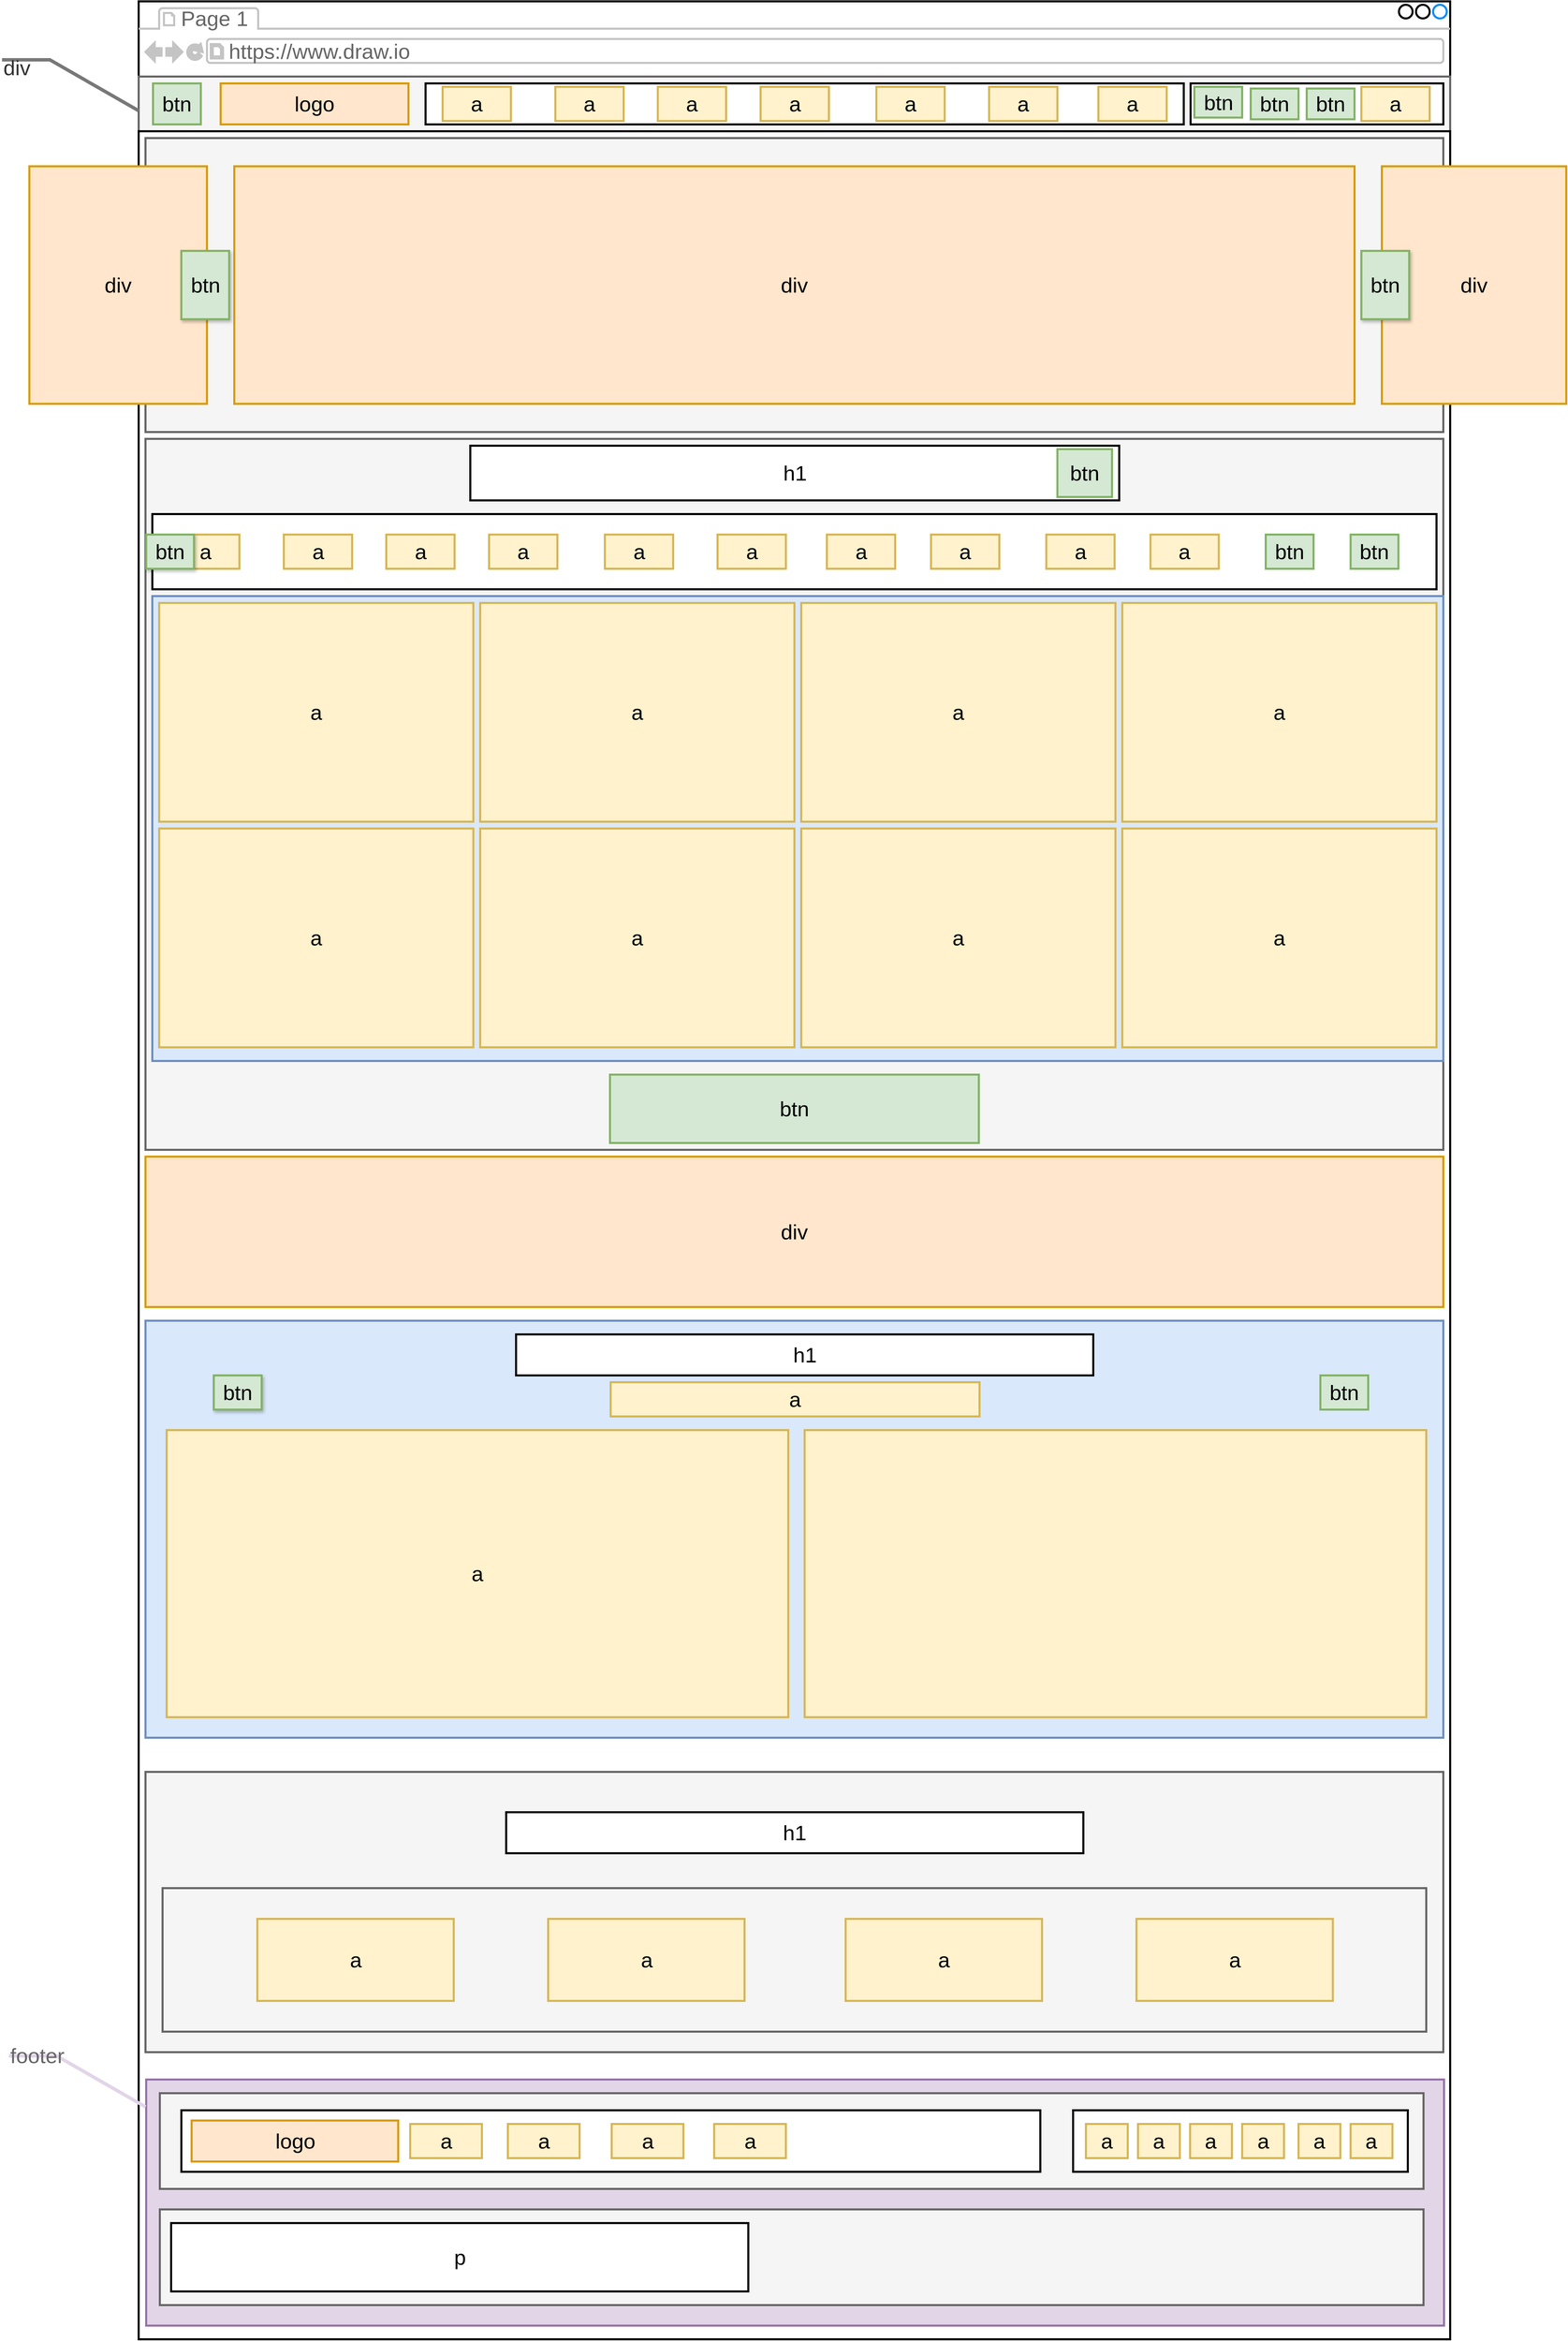 <mxfile version="21.1.2" type="device">
  <diagram name="Page-1" id="03018318-947c-dd8e-b7a3-06fadd420f32">
    <mxGraphModel dx="6120" dy="3320" grid="1" gridSize="10" guides="1" tooltips="1" connect="1" arrows="1" fold="1" page="1" pageScale="1" pageWidth="1920" pageHeight="1200" background="none" math="0" shadow="0">
      <root>
        <mxCell id="0" />
        <mxCell id="1" parent="0" />
        <mxCell id="IyQjWxYwGwcPTdUjTPlc-4" value="" style="strokeWidth=3;shadow=0;dashed=0;align=center;html=1;shape=mxgraph.mockup.containers.browserWindow;rSize=0;strokeColor=default;strokeColor2=#008cff;strokeColor3=#c4c4c4;mainText=,;recursiveResize=0;fillColor=default;rounded=0;fontSize=31;" parent="1" vertex="1">
          <mxGeometry width="1920" height="110" as="geometry" />
        </mxCell>
        <mxCell id="IyQjWxYwGwcPTdUjTPlc-5" value="Page 1" style="strokeWidth=1;shadow=0;dashed=0;align=center;html=1;shape=mxgraph.mockup.containers.anchor;fontSize=31;fontColor=#666666;align=left;whiteSpace=wrap;" parent="IyQjWxYwGwcPTdUjTPlc-4" vertex="1">
          <mxGeometry x="60" y="12" width="110" height="26" as="geometry" />
        </mxCell>
        <mxCell id="IyQjWxYwGwcPTdUjTPlc-6" value="https://www.draw.io" style="strokeWidth=1;shadow=0;dashed=0;align=center;html=1;shape=mxgraph.mockup.containers.anchor;rSize=0;fontSize=31;fontColor=#666666;align=left;" parent="IyQjWxYwGwcPTdUjTPlc-4" vertex="1">
          <mxGeometry x="130" y="60" width="250" height="26" as="geometry" />
        </mxCell>
        <mxCell id="IyQjWxYwGwcPTdUjTPlc-7" value="" style="rounded=0;whiteSpace=wrap;html=1;fillColor=#f5f5f5;strokeWidth=3;align=left;strokeColor=#666666;fontColor=#333333;fontSize=31;" parent="1" vertex="1">
          <mxGeometry y="110" width="1920" height="80" as="geometry" />
        </mxCell>
        <mxCell id="IyQjWxYwGwcPTdUjTPlc-8" value="&lt;p style=&quot;line-height: 120%; font-size: 31px;&quot;&gt;&lt;br style=&quot;font-size: 31px;&quot;&gt;&lt;/p&gt;" style="rounded=0;whiteSpace=wrap;html=1;fillColor=none;strokeWidth=3;align=left;fontSize=31;" parent="1" vertex="1">
          <mxGeometry y="190" width="1920" height="3230" as="geometry" />
        </mxCell>
        <mxCell id="IyQjWxYwGwcPTdUjTPlc-17" value="" style="rounded=0;whiteSpace=wrap;html=1;strokeWidth=3;fontFamily=Helvetica;fontSize=31;glass=0;shadow=0;fillColor=#f5f5f5;strokeColor=#666666;fontColor=#333333;" parent="1" vertex="1">
          <mxGeometry x="10" y="200" width="1900" height="430" as="geometry" />
        </mxCell>
        <mxCell id="IyQjWxYwGwcPTdUjTPlc-188" value="div" style="rounded=0;whiteSpace=wrap;html=1;strokeWidth=3;fontFamily=Helvetica;fontSize=31;glass=0;shadow=0;fillColor=#ffe6cc;strokeColor=#d79b00;" parent="1" vertex="1">
          <mxGeometry x="1820" y="241.25" width="270" height="347.5" as="geometry" />
        </mxCell>
        <mxCell id="IyQjWxYwGwcPTdUjTPlc-18" value="" style="rounded=0;whiteSpace=wrap;html=1;strokeWidth=3;fontFamily=Helvetica;fontSize=31;glass=0;shadow=0;fillColor=#f5f5f5;fontColor=#333333;strokeColor=#666666;" parent="1" vertex="1">
          <mxGeometry x="10" y="640" width="1900" height="1040" as="geometry" />
        </mxCell>
        <mxCell id="IyQjWxYwGwcPTdUjTPlc-19" value="div" style="rounded=0;whiteSpace=wrap;html=1;strokeWidth=3;fontFamily=Helvetica;fontSize=31;glass=0;shadow=0;fillColor=#ffe6cc;strokeColor=#d79b00;" parent="1" vertex="1">
          <mxGeometry x="10" y="1690" width="1900" height="220" as="geometry" />
        </mxCell>
        <mxCell id="IyQjWxYwGwcPTdUjTPlc-20" value="" style="rounded=0;whiteSpace=wrap;html=1;strokeWidth=3;fontFamily=Helvetica;fontSize=31;glass=0;shadow=0;fillColor=#dae8fc;strokeColor=#6c8ebf;" parent="1" vertex="1">
          <mxGeometry x="10" y="1930" width="1900" height="610" as="geometry" />
        </mxCell>
        <mxCell id="IyQjWxYwGwcPTdUjTPlc-21" value="" style="rounded=0;whiteSpace=wrap;html=1;strokeWidth=3;fontFamily=Helvetica;fontSize=31;glass=0;shadow=0;fillColor=#f5f5f5;fontColor=#333333;strokeColor=#666666;" parent="1" vertex="1">
          <mxGeometry x="10" y="2590" width="1900" height="410" as="geometry" />
        </mxCell>
        <mxCell id="IyQjWxYwGwcPTdUjTPlc-22" value="" style="rounded=0;whiteSpace=wrap;html=1;strokeWidth=3;fontFamily=Helvetica;fontSize=31;glass=0;shadow=0;fillColor=#e1d5e7;strokeColor=#9673a6;" parent="1" vertex="1">
          <mxGeometry x="11" y="3040" width="1900" height="360" as="geometry" />
        </mxCell>
        <mxCell id="IyQjWxYwGwcPTdUjTPlc-24" value="div" style="rounded=0;whiteSpace=wrap;html=1;strokeWidth=3;fontFamily=Helvetica;fontSize=31;glass=0;shadow=0;fillColor=#ffe6cc;strokeColor=#d79b00;" parent="1" vertex="1">
          <mxGeometry x="140" y="241.25" width="1640" height="347.5" as="geometry" />
        </mxCell>
        <mxCell id="IyQjWxYwGwcPTdUjTPlc-28" value="" style="rounded=0;whiteSpace=wrap;html=1;strokeWidth=3;fontFamily=Helvetica;fontSize=31;glass=0;shadow=0;" parent="1" vertex="1">
          <mxGeometry x="20" y="750" width="1880" height="110" as="geometry" />
        </mxCell>
        <mxCell id="IyQjWxYwGwcPTdUjTPlc-29" value="h1" style="rounded=0;whiteSpace=wrap;html=1;strokeWidth=3;fontFamily=Helvetica;fontSize=31;glass=0;shadow=0;" parent="1" vertex="1">
          <mxGeometry x="485.5" y="650" width="950" height="80" as="geometry" />
        </mxCell>
        <mxCell id="IyQjWxYwGwcPTdUjTPlc-88" value="" style="rounded=0;whiteSpace=wrap;html=1;strokeWidth=3;fontFamily=Helvetica;fontSize=31;glass=0;shadow=0;" parent="1" vertex="1">
          <mxGeometry x="420" y="120" width="1110" height="60" as="geometry" />
        </mxCell>
        <mxCell id="IyQjWxYwGwcPTdUjTPlc-91" value="btn" style="rounded=0;whiteSpace=wrap;html=1;strokeWidth=3;fontFamily=Helvetica;fontSize=31;glass=0;shadow=0;fillColor=#d5e8d4;strokeColor=#82b366;" parent="1" vertex="1">
          <mxGeometry x="690" y="1570" width="540" height="100" as="geometry" />
        </mxCell>
        <mxCell id="IyQjWxYwGwcPTdUjTPlc-92" value="a" style="rounded=0;whiteSpace=wrap;html=1;strokeWidth=3;fontFamily=Helvetica;fontSize=31;glass=0;shadow=0;fillColor=#fff2cc;strokeColor=#d6b656;" parent="1" vertex="1">
          <mxGeometry x="41" y="2090" width="910" height="420" as="geometry" />
        </mxCell>
        <mxCell id="IyQjWxYwGwcPTdUjTPlc-99" value="h1" style="rounded=0;whiteSpace=wrap;html=1;strokeWidth=3;fontFamily=Helvetica;fontSize=31;glass=0;shadow=0;" parent="1" vertex="1">
          <mxGeometry x="538" y="2649" width="845" height="60" as="geometry" />
        </mxCell>
        <mxCell id="IyQjWxYwGwcPTdUjTPlc-100" value="btn" style="rounded=0;whiteSpace=wrap;html=1;strokeWidth=3;fontFamily=Helvetica;fontSize=31;glass=0;shadow=0;fillColor=#d5e8d4;strokeColor=#82b366;" parent="1" vertex="1">
          <mxGeometry x="1345" y="655" width="80" height="70" as="geometry" />
        </mxCell>
        <mxCell id="IyQjWxYwGwcPTdUjTPlc-102" value="&lt;font style=&quot;font-size: 31px;&quot;&gt;a&lt;/font&gt;" style="rounded=0;whiteSpace=wrap;html=1;strokeWidth=3;fontFamily=Helvetica;fontSize=31;glass=0;shadow=0;fillColor=#fff2cc;strokeColor=#d6b656;" parent="1" vertex="1">
          <mxGeometry x="445" y="125" width="100" height="50" as="geometry" />
        </mxCell>
        <mxCell id="IyQjWxYwGwcPTdUjTPlc-104" value="a" style="rounded=0;whiteSpace=wrap;html=1;strokeWidth=3;fontFamily=Helvetica;fontSize=31;glass=0;shadow=0;fillColor=#fff2cc;strokeColor=#d6b656;" parent="1" vertex="1">
          <mxGeometry x="610" y="125" width="100" height="50" as="geometry" />
        </mxCell>
        <mxCell id="IyQjWxYwGwcPTdUjTPlc-105" value="a" style="rounded=0;whiteSpace=wrap;html=1;strokeWidth=3;fontFamily=Helvetica;fontSize=31;glass=0;shadow=0;fillColor=#fff2cc;strokeColor=#d6b656;" parent="1" vertex="1">
          <mxGeometry x="760" y="125" width="100" height="50" as="geometry" />
        </mxCell>
        <mxCell id="IyQjWxYwGwcPTdUjTPlc-106" value="a" style="rounded=0;whiteSpace=wrap;html=1;strokeWidth=3;fontFamily=Helvetica;fontSize=31;glass=0;shadow=0;fillColor=#fff2cc;strokeColor=#d6b656;" parent="1" vertex="1">
          <mxGeometry x="910.5" y="125" width="100" height="50" as="geometry" />
        </mxCell>
        <mxCell id="IyQjWxYwGwcPTdUjTPlc-107" value="a" style="rounded=0;whiteSpace=wrap;html=1;strokeWidth=3;fontFamily=Helvetica;fontSize=31;glass=0;shadow=0;fillColor=#fff2cc;strokeColor=#d6b656;" parent="1" vertex="1">
          <mxGeometry x="1080" y="125" width="100" height="50" as="geometry" />
        </mxCell>
        <mxCell id="IyQjWxYwGwcPTdUjTPlc-108" value="a" style="rounded=0;whiteSpace=wrap;html=1;strokeWidth=3;fontFamily=Helvetica;fontSize=31;glass=0;shadow=0;fillColor=#fff2cc;strokeColor=#d6b656;" parent="1" vertex="1">
          <mxGeometry x="1405" y="125" width="100" height="50" as="geometry" />
        </mxCell>
        <mxCell id="IyQjWxYwGwcPTdUjTPlc-109" value="a" style="rounded=0;whiteSpace=wrap;html=1;strokeWidth=3;fontFamily=Helvetica;fontSize=31;glass=0;shadow=0;fillColor=#fff2cc;strokeColor=#d6b656;" parent="1" vertex="1">
          <mxGeometry x="1245" y="125" width="100" height="50" as="geometry" />
        </mxCell>
        <mxCell id="IyQjWxYwGwcPTdUjTPlc-111" value="" style="rounded=0;whiteSpace=wrap;html=1;strokeWidth=3;fontFamily=Helvetica;fontSize=31;glass=0;shadow=0;" parent="1" vertex="1">
          <mxGeometry x="1540" y="120" width="370" height="60" as="geometry" />
        </mxCell>
        <mxCell id="IyQjWxYwGwcPTdUjTPlc-119" value="a" style="rounded=0;whiteSpace=wrap;html=1;strokeWidth=3;fontFamily=Helvetica;fontSize=31;glass=0;shadow=0;fillColor=#fff2cc;strokeColor=#d6b656;" parent="1" vertex="1">
          <mxGeometry x="47.5" y="780" width="100" height="50" as="geometry" />
        </mxCell>
        <mxCell id="IyQjWxYwGwcPTdUjTPlc-120" value="a" style="rounded=0;whiteSpace=wrap;html=1;strokeWidth=3;fontFamily=Helvetica;fontSize=31;glass=0;shadow=0;fillColor=#fff2cc;strokeColor=#d6b656;" parent="1" vertex="1">
          <mxGeometry x="212.5" y="780" width="100" height="50" as="geometry" />
        </mxCell>
        <mxCell id="IyQjWxYwGwcPTdUjTPlc-121" value="a" style="rounded=0;whiteSpace=wrap;html=1;strokeWidth=3;fontFamily=Helvetica;fontSize=31;glass=0;shadow=0;fillColor=#fff2cc;strokeColor=#d6b656;" parent="1" vertex="1">
          <mxGeometry x="362.5" y="780" width="100" height="50" as="geometry" />
        </mxCell>
        <mxCell id="IyQjWxYwGwcPTdUjTPlc-122" value="a" style="rounded=0;whiteSpace=wrap;html=1;strokeWidth=3;fontFamily=Helvetica;fontSize=31;glass=0;shadow=0;fillColor=#fff2cc;strokeColor=#d6b656;" parent="1" vertex="1">
          <mxGeometry x="513" y="780" width="100" height="50" as="geometry" />
        </mxCell>
        <mxCell id="IyQjWxYwGwcPTdUjTPlc-123" value="a" style="rounded=0;whiteSpace=wrap;html=1;strokeWidth=3;fontFamily=Helvetica;fontSize=31;glass=0;shadow=0;fillColor=#fff2cc;strokeColor=#d6b656;" parent="1" vertex="1">
          <mxGeometry x="682.5" y="780" width="100" height="50" as="geometry" />
        </mxCell>
        <mxCell id="IyQjWxYwGwcPTdUjTPlc-124" value="a" style="rounded=0;whiteSpace=wrap;html=1;strokeWidth=3;fontFamily=Helvetica;fontSize=31;glass=0;shadow=0;fillColor=#fff2cc;strokeColor=#d6b656;" parent="1" vertex="1">
          <mxGeometry x="1007.5" y="780" width="100" height="50" as="geometry" />
        </mxCell>
        <mxCell id="IyQjWxYwGwcPTdUjTPlc-125" value="a" style="rounded=0;whiteSpace=wrap;html=1;strokeWidth=3;fontFamily=Helvetica;fontSize=31;glass=0;shadow=0;fillColor=#fff2cc;strokeColor=#d6b656;" parent="1" vertex="1">
          <mxGeometry x="847.5" y="780" width="100" height="50" as="geometry" />
        </mxCell>
        <mxCell id="IyQjWxYwGwcPTdUjTPlc-126" value="a" style="rounded=0;whiteSpace=wrap;html=1;strokeWidth=3;fontFamily=Helvetica;fontSize=31;glass=0;shadow=0;fillColor=#fff2cc;strokeColor=#d6b656;" parent="1" vertex="1">
          <mxGeometry x="1160" y="780" width="100" height="50" as="geometry" />
        </mxCell>
        <mxCell id="IyQjWxYwGwcPTdUjTPlc-127" value="a" style="rounded=0;whiteSpace=wrap;html=1;strokeWidth=3;fontFamily=Helvetica;fontSize=31;glass=0;shadow=0;fillColor=#fff2cc;strokeColor=#d6b656;" parent="1" vertex="1">
          <mxGeometry x="1328.75" y="780" width="100" height="50" as="geometry" />
        </mxCell>
        <mxCell id="IyQjWxYwGwcPTdUjTPlc-128" value="a" style="rounded=0;whiteSpace=wrap;html=1;strokeWidth=3;fontFamily=Helvetica;fontSize=31;glass=0;shadow=0;fillColor=#fff2cc;strokeColor=#d6b656;" parent="1" vertex="1">
          <mxGeometry x="1481.25" y="780" width="100" height="50" as="geometry" />
        </mxCell>
        <mxCell id="IyQjWxYwGwcPTdUjTPlc-129" value="btn" style="rounded=0;whiteSpace=wrap;html=1;strokeWidth=3;fontFamily=Helvetica;fontSize=31;glass=0;shadow=0;fillColor=#d5e8d4;strokeColor=#82b366;" parent="1" vertex="1">
          <mxGeometry x="1650" y="780" width="70" height="50" as="geometry" />
        </mxCell>
        <mxCell id="IyQjWxYwGwcPTdUjTPlc-131" value="btn" style="rounded=0;whiteSpace=wrap;html=1;strokeWidth=3;fontFamily=Helvetica;fontSize=31;glass=0;shadow=0;fillColor=#d5e8d4;strokeColor=#82b366;" parent="1" vertex="1">
          <mxGeometry x="1774.25" y="780" width="70" height="50" as="geometry" />
        </mxCell>
        <mxCell id="IyQjWxYwGwcPTdUjTPlc-132" value="btn" style="rounded=0;whiteSpace=wrap;html=1;strokeWidth=3;fontFamily=Helvetica;fontSize=31;glass=0;shadow=1;fillColor=#d5e8d4;strokeColor=#82b366;" parent="1" vertex="1">
          <mxGeometry x="11" y="780" width="70" height="50" as="geometry" />
        </mxCell>
        <mxCell id="IyQjWxYwGwcPTdUjTPlc-133" value="h1" style="rounded=0;whiteSpace=wrap;html=1;strokeWidth=3;fontFamily=Helvetica;fontSize=31;glass=0;shadow=0;" parent="1" vertex="1">
          <mxGeometry x="552.5" y="1950" width="845" height="60" as="geometry" />
        </mxCell>
        <mxCell id="IyQjWxYwGwcPTdUjTPlc-134" value="a" style="rounded=0;whiteSpace=wrap;html=1;strokeWidth=3;fontFamily=Helvetica;fontSize=31;glass=0;shadow=0;fillColor=#fff2cc;strokeColor=#d6b656;" parent="1" vertex="1">
          <mxGeometry x="691" y="2020" width="540" height="50" as="geometry" />
        </mxCell>
        <mxCell id="IyQjWxYwGwcPTdUjTPlc-136" value="btn" style="rounded=0;whiteSpace=wrap;html=1;strokeWidth=3;fontFamily=Helvetica;fontSize=31;glass=0;shadow=0;fillColor=#d5e8d4;strokeColor=#82b366;" parent="1" vertex="1">
          <mxGeometry x="1730" y="2010" width="70" height="50" as="geometry" />
        </mxCell>
        <mxCell id="IyQjWxYwGwcPTdUjTPlc-137" value="btn" style="rounded=0;whiteSpace=wrap;html=1;strokeWidth=3;fontFamily=Helvetica;fontSize=31;glass=0;shadow=1;fillColor=#d5e8d4;strokeColor=#82b366;" parent="1" vertex="1">
          <mxGeometry x="110" y="2010" width="70" height="50" as="geometry" />
        </mxCell>
        <mxCell id="IyQjWxYwGwcPTdUjTPlc-138" value="&lt;font style=&quot;font-size: 31px;&quot;&gt;footer&lt;/font&gt;" style="strokeWidth=5;shadow=0;dashed=0;align=center;html=1;shape=mxgraph.mockup.text.callout;linkText=;textSize=17;textColor=#666666;callDir=NW;callStyle=line;fontSize=31;fontColor=#666666;align=left;verticalAlign=top;strokeColor=#e1d5e7;rounded=0;fontFamily=Helvetica;fillColor=none;" parent="1" vertex="1">
          <mxGeometry x="-190" y="2980" width="200" height="100" as="geometry" />
        </mxCell>
        <mxCell id="IyQjWxYwGwcPTdUjTPlc-139" value="&lt;p style=&quot;line-height: 0%; font-size: 31px;&quot;&gt;&lt;span style=&quot;font-size: 31px;&quot;&gt;div&lt;/span&gt;&lt;/p&gt;&lt;p style=&quot;line-height: 0%; font-size: 31px;&quot;&gt;&lt;span style=&quot;font-size: 31px;&quot;&gt;&lt;br style=&quot;font-size: 31px;&quot;&gt;&lt;/span&gt;&lt;/p&gt;&lt;p style=&quot;line-height: 0%; font-size: 31px;&quot;&gt;&lt;span style=&quot;font-size: 31px;&quot;&gt;&lt;br style=&quot;font-size: 31px;&quot;&gt;&lt;/span&gt;&lt;/p&gt;&lt;p style=&quot;line-height: 0%; font-size: 31px;&quot;&gt;&lt;span style=&quot;font-size: 31px;&quot;&gt;&lt;br style=&quot;font-size: 31px;&quot;&gt;&lt;/span&gt;&lt;/p&gt;&lt;p style=&quot;line-height: 0%; font-size: 31px;&quot;&gt;&lt;span style=&quot;font-size: 31px;&quot;&gt;&lt;br style=&quot;font-size: 31px;&quot;&gt;&lt;/span&gt;&lt;/p&gt;&lt;p style=&quot;line-height: 0%; font-size: 31px;&quot;&gt;&lt;span style=&quot;font-size: 31px;&quot;&gt;&lt;br style=&quot;font-size: 31px;&quot;&gt;&lt;/span&gt;&lt;/p&gt;" style="strokeWidth=5;shadow=0;dashed=0;align=center;html=1;shape=mxgraph.mockup.text.callout;linkText=;textSize=17;textColor=#666666;callDir=NW;callStyle=line;fontSize=31;fontColor=#333333;align=left;verticalAlign=top;strokeColor=#787878;rounded=0;fontFamily=Helvetica;fillColor=#f5f5f5;" parent="1" vertex="1">
          <mxGeometry x="-200" y="60" width="200" height="100" as="geometry" />
        </mxCell>
        <mxCell id="IyQjWxYwGwcPTdUjTPlc-141" value="" style="rounded=0;whiteSpace=wrap;html=1;strokeWidth=3;fontFamily=Helvetica;fontSize=31;glass=0;shadow=0;fillColor=#f5f5f5;strokeColor=#666666;fontColor=#333333;" parent="1" vertex="1">
          <mxGeometry x="35" y="2760" width="1850" height="210" as="geometry" />
        </mxCell>
        <mxCell id="IyQjWxYwGwcPTdUjTPlc-145" value="a" style="rounded=0;whiteSpace=wrap;html=1;strokeWidth=3;fontFamily=Helvetica;fontSize=31;glass=0;shadow=0;fillColor=#fff2cc;strokeColor=#d6b656;" parent="1" vertex="1">
          <mxGeometry x="1460.75" y="2805" width="287.5" height="120" as="geometry" />
        </mxCell>
        <mxCell id="IyQjWxYwGwcPTdUjTPlc-146" value="a" style="rounded=0;whiteSpace=wrap;html=1;strokeWidth=3;fontFamily=Helvetica;fontSize=31;glass=0;shadow=0;fillColor=#fff2cc;strokeColor=#d6b656;" parent="1" vertex="1">
          <mxGeometry x="1035" y="2805" width="287.5" height="120" as="geometry" />
        </mxCell>
        <mxCell id="IyQjWxYwGwcPTdUjTPlc-147" value="a" style="rounded=0;whiteSpace=wrap;html=1;strokeWidth=3;fontFamily=Helvetica;fontSize=31;glass=0;shadow=0;fillColor=#fff2cc;strokeColor=#d6b656;" parent="1" vertex="1">
          <mxGeometry x="599.5" y="2805" width="287.5" height="120" as="geometry" />
        </mxCell>
        <mxCell id="IyQjWxYwGwcPTdUjTPlc-148" value="a" style="rounded=0;whiteSpace=wrap;html=1;strokeWidth=3;fontFamily=Helvetica;fontSize=31;glass=0;shadow=0;fillColor=#fff2cc;strokeColor=#d6b656;" parent="1" vertex="1">
          <mxGeometry x="173.75" y="2805" width="287.5" height="120" as="geometry" />
        </mxCell>
        <mxCell id="IyQjWxYwGwcPTdUjTPlc-149" value="logo" style="rounded=0;whiteSpace=wrap;html=1;strokeWidth=3;fontFamily=Helvetica;fontSize=31;glass=0;shadow=0;fillColor=#ffe6cc;strokeColor=#d79b00;" parent="1" vertex="1">
          <mxGeometry x="120" y="120" width="275" height="60" as="geometry" />
        </mxCell>
        <mxCell id="IyQjWxYwGwcPTdUjTPlc-151" value="" style="rounded=0;whiteSpace=wrap;html=1;strokeWidth=3;fontFamily=Helvetica;fontSize=31;glass=0;shadow=0;fillColor=#f5f5f5;strokeColor=#666666;fontColor=#333333;" parent="1" vertex="1">
          <mxGeometry x="31" y="3060" width="1850" height="140" as="geometry" />
        </mxCell>
        <mxCell id="IyQjWxYwGwcPTdUjTPlc-153" value="" style="rounded=0;whiteSpace=wrap;html=1;strokeWidth=3;fontFamily=Helvetica;fontSize=31;glass=0;shadow=0;fillColor=#f5f5f5;strokeColor=#666666;fontColor=#333333;" parent="1" vertex="1">
          <mxGeometry x="31" y="3230" width="1850" height="140" as="geometry" />
        </mxCell>
        <mxCell id="IyQjWxYwGwcPTdUjTPlc-154" value="" style="rounded=0;whiteSpace=wrap;html=1;strokeWidth=3;fontFamily=Helvetica;fontSize=31;glass=0;shadow=0;" parent="1" vertex="1">
          <mxGeometry x="1368" y="3085" width="490" height="90" as="geometry" />
        </mxCell>
        <mxCell id="IyQjWxYwGwcPTdUjTPlc-155" value="a" style="rounded=0;whiteSpace=wrap;html=1;strokeWidth=3;fontFamily=Helvetica;fontSize=31;glass=0;shadow=0;fillColor=#fff2cc;strokeColor=#d6b656;" parent="1" vertex="1">
          <mxGeometry x="1386.75" y="3105" width="61.25" height="50" as="geometry" />
        </mxCell>
        <mxCell id="IyQjWxYwGwcPTdUjTPlc-156" value="a" style="rounded=0;whiteSpace=wrap;html=1;strokeWidth=3;fontFamily=Helvetica;fontSize=31;glass=0;shadow=0;fillColor=#fff2cc;strokeColor=#d6b656;" parent="1" vertex="1">
          <mxGeometry x="1463" y="3105" width="61.25" height="50" as="geometry" />
        </mxCell>
        <mxCell id="IyQjWxYwGwcPTdUjTPlc-157" value="a" style="rounded=0;whiteSpace=wrap;html=1;strokeWidth=3;fontFamily=Helvetica;fontSize=31;glass=0;shadow=0;fillColor=#fff2cc;strokeColor=#d6b656;" parent="1" vertex="1">
          <mxGeometry x="1539.25" y="3105" width="61.25" height="50" as="geometry" />
        </mxCell>
        <mxCell id="IyQjWxYwGwcPTdUjTPlc-158" value="a" style="rounded=0;whiteSpace=wrap;html=1;strokeWidth=3;fontFamily=Helvetica;fontSize=31;glass=0;shadow=0;fillColor=#fff2cc;strokeColor=#d6b656;" parent="1" vertex="1">
          <mxGeometry x="1615.5" y="3105" width="61.25" height="50" as="geometry" />
        </mxCell>
        <mxCell id="IyQjWxYwGwcPTdUjTPlc-159" value="a" style="rounded=0;whiteSpace=wrap;html=1;strokeWidth=3;fontFamily=Helvetica;fontSize=31;glass=0;shadow=0;fillColor=#fff2cc;strokeColor=#d6b656;" parent="1" vertex="1">
          <mxGeometry x="1698" y="3105" width="61.25" height="50" as="geometry" />
        </mxCell>
        <mxCell id="IyQjWxYwGwcPTdUjTPlc-160" value="a" style="rounded=0;whiteSpace=wrap;html=1;strokeWidth=3;fontFamily=Helvetica;fontSize=31;glass=0;shadow=0;fillColor=#fff2cc;strokeColor=#d6b656;" parent="1" vertex="1">
          <mxGeometry x="1774.25" y="3105" width="61.25" height="50" as="geometry" />
        </mxCell>
        <mxCell id="IyQjWxYwGwcPTdUjTPlc-175" value="" style="rounded=0;whiteSpace=wrap;html=1;strokeWidth=3;fontFamily=Helvetica;fontSize=31;glass=0;shadow=0;" parent="1" vertex="1">
          <mxGeometry x="62.5" y="3085" width="1257.5" height="90" as="geometry" />
        </mxCell>
        <mxCell id="IyQjWxYwGwcPTdUjTPlc-181" value="a" style="rounded=0;whiteSpace=wrap;html=1;strokeWidth=3;fontFamily=Helvetica;fontSize=31;glass=0;shadow=0;fillColor=#fff2cc;strokeColor=#d6b656;" parent="1" vertex="1">
          <mxGeometry x="842.5" y="3105" width="105" height="50" as="geometry" />
        </mxCell>
        <mxCell id="IyQjWxYwGwcPTdUjTPlc-182" value="a" style="rounded=0;whiteSpace=wrap;html=1;strokeWidth=3;fontFamily=Helvetica;fontSize=31;glass=0;shadow=0;fillColor=#fff2cc;strokeColor=#d6b656;" parent="1" vertex="1">
          <mxGeometry x="692.5" y="3105" width="105" height="50" as="geometry" />
        </mxCell>
        <mxCell id="IyQjWxYwGwcPTdUjTPlc-183" value="a" style="rounded=0;whiteSpace=wrap;html=1;strokeWidth=3;fontFamily=Helvetica;fontSize=31;glass=0;shadow=0;fillColor=#fff2cc;strokeColor=#d6b656;" parent="1" vertex="1">
          <mxGeometry x="540.5" y="3105" width="105" height="50" as="geometry" />
        </mxCell>
        <mxCell id="IyQjWxYwGwcPTdUjTPlc-184" value="a" style="rounded=0;whiteSpace=wrap;html=1;strokeWidth=3;fontFamily=Helvetica;fontSize=31;glass=0;shadow=0;fillColor=#fff2cc;strokeColor=#d6b656;" parent="1" vertex="1">
          <mxGeometry x="397.5" y="3105" width="105" height="50" as="geometry" />
        </mxCell>
        <mxCell id="IyQjWxYwGwcPTdUjTPlc-185" value="logo" style="rounded=0;whiteSpace=wrap;html=1;strokeWidth=3;fontFamily=Helvetica;fontSize=31;glass=0;shadow=0;fillColor=#ffe6cc;strokeColor=#d79b00;" parent="1" vertex="1">
          <mxGeometry x="77.5" y="3100" width="302.5" height="60" as="geometry" />
        </mxCell>
        <mxCell id="IyQjWxYwGwcPTdUjTPlc-186" value="p" style="rounded=0;whiteSpace=wrap;html=1;strokeWidth=3;fontFamily=Helvetica;fontSize=31;glass=0;shadow=0;" parent="1" vertex="1">
          <mxGeometry x="47.5" y="3250" width="845" height="100" as="geometry" />
        </mxCell>
        <mxCell id="IyQjWxYwGwcPTdUjTPlc-26" value="btn" style="rounded=0;whiteSpace=wrap;html=1;strokeWidth=3;fontFamily=Helvetica;fontSize=31;glass=0;shadow=1;fillColor=#d5e8d4;strokeColor=#82b366;" parent="1" vertex="1">
          <mxGeometry x="1790" y="365" width="70" height="100" as="geometry" />
        </mxCell>
        <mxCell id="IyQjWxYwGwcPTdUjTPlc-189" value="div" style="rounded=0;whiteSpace=wrap;html=1;strokeWidth=3;fontFamily=Helvetica;fontSize=31;glass=0;shadow=0;fillColor=#ffe6cc;strokeColor=#d79b00;" parent="1" vertex="1">
          <mxGeometry x="-160" y="241.25" width="260" height="347.5" as="geometry" />
        </mxCell>
        <mxCell id="IyQjWxYwGwcPTdUjTPlc-190" value="btn" style="rounded=0;whiteSpace=wrap;html=1;strokeWidth=3;fontFamily=Helvetica;fontSize=31;glass=0;shadow=1;fillColor=#d5e8d4;strokeColor=#82b366;" parent="1" vertex="1">
          <mxGeometry x="62.5" y="365" width="70" height="100" as="geometry" />
        </mxCell>
        <mxCell id="IyQjWxYwGwcPTdUjTPlc-195" value="btn" style="rounded=0;whiteSpace=wrap;html=1;strokeWidth=3;fontFamily=Helvetica;fontSize=31;glass=0;shadow=0;fillColor=#d5e8d4;strokeColor=#82b366;" parent="1" vertex="1">
          <mxGeometry x="1545.5" y="125" width="70" height="45" as="geometry" />
        </mxCell>
        <mxCell id="IyQjWxYwGwcPTdUjTPlc-196" value="btn" style="rounded=0;whiteSpace=wrap;html=1;strokeWidth=3;fontFamily=Helvetica;fontSize=31;glass=0;shadow=0;fillColor=#d5e8d4;strokeColor=#82b366;" parent="1" vertex="1">
          <mxGeometry x="1628" y="127.5" width="70" height="45" as="geometry" />
        </mxCell>
        <mxCell id="IyQjWxYwGwcPTdUjTPlc-197" value="btn" style="rounded=0;whiteSpace=wrap;html=1;strokeWidth=3;fontFamily=Helvetica;fontSize=31;glass=0;shadow=0;fillColor=#d5e8d4;strokeColor=#82b366;" parent="1" vertex="1">
          <mxGeometry x="1710" y="127.5" width="70" height="45" as="geometry" />
        </mxCell>
        <mxCell id="IyQjWxYwGwcPTdUjTPlc-198" value="a" style="rounded=0;whiteSpace=wrap;html=1;strokeWidth=3;fontFamily=Helvetica;fontSize=31;glass=0;shadow=0;fillColor=#fff2cc;strokeColor=#d6b656;" parent="1" vertex="1">
          <mxGeometry x="1790" y="125" width="100" height="50" as="geometry" />
        </mxCell>
        <mxCell id="IyQjWxYwGwcPTdUjTPlc-199" value="btn" style="rounded=0;whiteSpace=wrap;html=1;strokeWidth=3;fontFamily=Helvetica;fontSize=31;glass=0;shadow=0;fillColor=#d5e8d4;strokeColor=#82b366;" parent="1" vertex="1">
          <mxGeometry x="21" y="120" width="70" height="60" as="geometry" />
        </mxCell>
        <mxCell id="IyQjWxYwGwcPTdUjTPlc-214" value="" style="rounded=0;whiteSpace=wrap;html=1;strokeWidth=3;fontFamily=Helvetica;fontSize=31;glass=0;shadow=0;fillColor=#dae8fc;strokeColor=#6c8ebf;" parent="1" vertex="1">
          <mxGeometry x="20" y="870" width="1890" height="680" as="geometry" />
        </mxCell>
        <mxCell id="IyQjWxYwGwcPTdUjTPlc-215" value="a" style="rounded=0;whiteSpace=wrap;html=1;strokeWidth=3;fontFamily=Helvetica;fontSize=31;glass=0;shadow=0;fillColor=#fff2cc;strokeColor=#d6b656;" parent="1" vertex="1">
          <mxGeometry x="30" y="880" width="460" height="320" as="geometry" />
        </mxCell>
        <mxCell id="IyQjWxYwGwcPTdUjTPlc-216" value="a" style="rounded=0;whiteSpace=wrap;html=1;strokeWidth=3;fontFamily=Helvetica;fontSize=31;glass=0;shadow=0;fillColor=#fff2cc;strokeColor=#d6b656;" parent="1" vertex="1">
          <mxGeometry x="30" y="1210" width="460" height="320" as="geometry" />
        </mxCell>
        <mxCell id="IyQjWxYwGwcPTdUjTPlc-217" value="a" style="rounded=0;whiteSpace=wrap;html=1;strokeWidth=3;fontFamily=Helvetica;fontSize=31;glass=0;shadow=0;fillColor=#fff2cc;strokeColor=#d6b656;" parent="1" vertex="1">
          <mxGeometry x="500" y="880" width="460" height="320" as="geometry" />
        </mxCell>
        <mxCell id="IyQjWxYwGwcPTdUjTPlc-218" value="a" style="rounded=0;whiteSpace=wrap;html=1;strokeWidth=3;fontFamily=Helvetica;fontSize=31;glass=0;shadow=0;fillColor=#fff2cc;strokeColor=#d6b656;" parent="1" vertex="1">
          <mxGeometry x="500" y="1210" width="460" height="320" as="geometry" />
        </mxCell>
        <mxCell id="IyQjWxYwGwcPTdUjTPlc-219" value="a" style="rounded=0;whiteSpace=wrap;html=1;strokeWidth=3;fontFamily=Helvetica;fontSize=31;glass=0;shadow=0;fillColor=#fff2cc;strokeColor=#d6b656;" parent="1" vertex="1">
          <mxGeometry x="970" y="880" width="460" height="320" as="geometry" />
        </mxCell>
        <mxCell id="IyQjWxYwGwcPTdUjTPlc-220" value="a" style="rounded=0;whiteSpace=wrap;html=1;strokeWidth=3;fontFamily=Helvetica;fontSize=31;glass=0;shadow=0;fillColor=#fff2cc;strokeColor=#d6b656;" parent="1" vertex="1">
          <mxGeometry x="970" y="1210" width="460" height="320" as="geometry" />
        </mxCell>
        <mxCell id="IyQjWxYwGwcPTdUjTPlc-221" value="a" style="rounded=0;whiteSpace=wrap;html=1;strokeWidth=3;fontFamily=Helvetica;fontSize=31;glass=0;shadow=0;fillColor=#fff2cc;strokeColor=#d6b656;" parent="1" vertex="1">
          <mxGeometry x="1440" y="880" width="460" height="320" as="geometry" />
        </mxCell>
        <mxCell id="IyQjWxYwGwcPTdUjTPlc-222" value="a" style="rounded=0;whiteSpace=wrap;html=1;strokeWidth=3;fontFamily=Helvetica;fontSize=31;glass=0;shadow=0;fillColor=#fff2cc;strokeColor=#d6b656;" parent="1" vertex="1">
          <mxGeometry x="1440" y="1210" width="460" height="320" as="geometry" />
        </mxCell>
        <mxCell id="IyQjWxYwGwcPTdUjTPlc-231" value="" style="rounded=0;whiteSpace=wrap;html=1;strokeWidth=3;fontFamily=Helvetica;fontSize=31;glass=0;shadow=0;fillColor=#fff2cc;strokeColor=#d6b656;" parent="1" vertex="1">
          <mxGeometry x="975" y="2090" width="910" height="420" as="geometry" />
        </mxCell>
      </root>
    </mxGraphModel>
  </diagram>
</mxfile>
